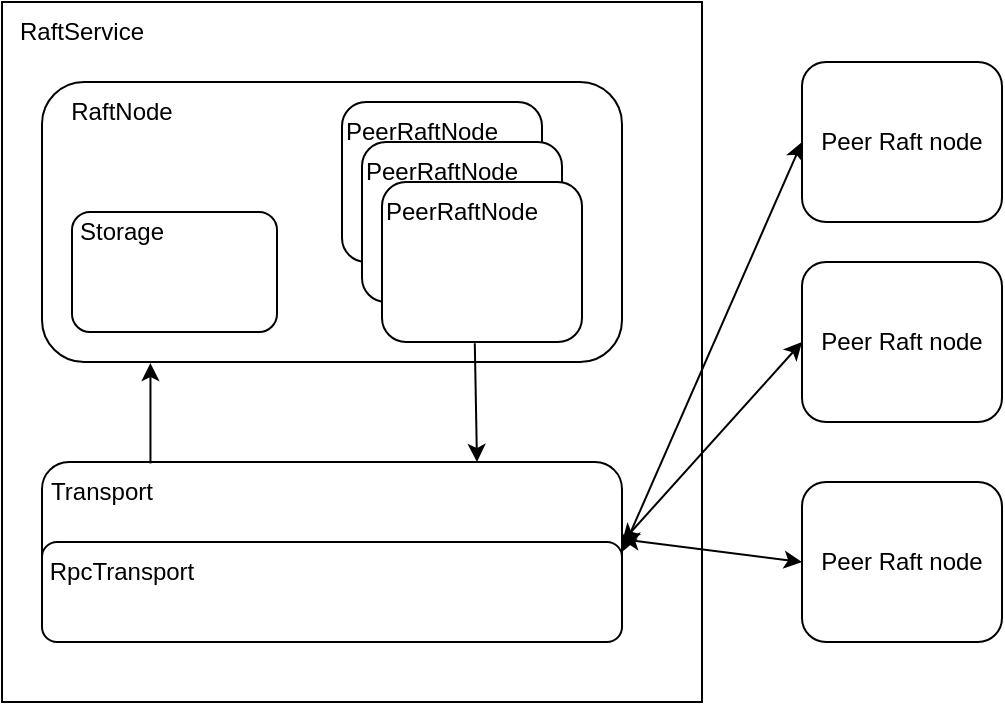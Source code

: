 <mxfile>
    <diagram id="DI05PJT4utNIcZRSkREs" name="arch">
        <mxGraphModel dx="1950" dy="1251" grid="1" gridSize="10" guides="1" tooltips="1" connect="1" arrows="1" fold="1" page="1" pageScale="1" pageWidth="827" pageHeight="1169" math="0" shadow="0">
            <root>
                <mxCell id="0"/>
                <mxCell id="1" parent="0"/>
                <mxCell id="18" value="" style="rounded=0;whiteSpace=wrap;html=1;" parent="1" vertex="1">
                    <mxGeometry x="60" y="240" width="350" height="350" as="geometry"/>
                </mxCell>
                <mxCell id="17" value="RaftService" style="text;html=1;strokeColor=none;fillColor=none;align=center;verticalAlign=middle;whiteSpace=wrap;rounded=0;" parent="1" vertex="1">
                    <mxGeometry x="60" y="240" width="80" height="30" as="geometry"/>
                </mxCell>
                <mxCell id="19" value="" style="rounded=1;whiteSpace=wrap;html=1;" parent="1" vertex="1">
                    <mxGeometry x="80" y="470" width="290" height="90" as="geometry"/>
                </mxCell>
                <mxCell id="20" value="Transport" style="text;html=1;strokeColor=none;fillColor=none;align=center;verticalAlign=middle;whiteSpace=wrap;rounded=0;" parent="1" vertex="1">
                    <mxGeometry x="70" y="470" width="80" height="30" as="geometry"/>
                </mxCell>
                <mxCell id="21" value="" style="rounded=1;whiteSpace=wrap;html=1;" parent="1" vertex="1">
                    <mxGeometry x="80" y="280" width="290" height="140" as="geometry"/>
                </mxCell>
                <mxCell id="22" value="RaftNode" style="text;html=1;strokeColor=none;fillColor=none;align=center;verticalAlign=middle;whiteSpace=wrap;rounded=0;" parent="1" vertex="1">
                    <mxGeometry x="80" y="280" width="80" height="30" as="geometry"/>
                </mxCell>
                <mxCell id="24" value="" style="rounded=1;whiteSpace=wrap;html=1;" parent="1" vertex="1">
                    <mxGeometry x="230" y="290" width="100" height="80" as="geometry"/>
                </mxCell>
                <mxCell id="25" value="" style="rounded=1;whiteSpace=wrap;html=1;" parent="1" vertex="1">
                    <mxGeometry x="240" y="310" width="100" height="80" as="geometry"/>
                </mxCell>
                <mxCell id="26" value="" style="rounded=1;whiteSpace=wrap;html=1;" parent="1" vertex="1">
                    <mxGeometry x="250" y="330" width="100" height="80" as="geometry"/>
                </mxCell>
                <mxCell id="27" value="" style="rounded=1;whiteSpace=wrap;html=1;" parent="1" vertex="1">
                    <mxGeometry x="95" y="345" width="102.5" height="60" as="geometry"/>
                </mxCell>
                <mxCell id="28" value="Storage" style="text;html=1;strokeColor=none;fillColor=none;align=center;verticalAlign=middle;whiteSpace=wrap;rounded=0;" parent="1" vertex="1">
                    <mxGeometry x="80" y="340" width="80" height="30" as="geometry"/>
                </mxCell>
                <mxCell id="31" value="" style="rounded=1;whiteSpace=wrap;html=1;" parent="1" vertex="1">
                    <mxGeometry x="80" y="510" width="290" height="50" as="geometry"/>
                </mxCell>
                <mxCell id="32" value="RpcTransport" style="text;html=1;strokeColor=none;fillColor=none;align=center;verticalAlign=middle;whiteSpace=wrap;rounded=0;" parent="1" vertex="1">
                    <mxGeometry x="80" y="510" width="80" height="30" as="geometry"/>
                </mxCell>
                <mxCell id="33" value="PeerRaftNode" style="text;html=1;strokeColor=none;fillColor=none;align=center;verticalAlign=middle;whiteSpace=wrap;rounded=0;" parent="1" vertex="1">
                    <mxGeometry x="250" y="330" width="80" height="30" as="geometry"/>
                </mxCell>
                <mxCell id="34" value="PeerRaftNode" style="text;html=1;strokeColor=none;fillColor=none;align=center;verticalAlign=middle;whiteSpace=wrap;rounded=0;" parent="1" vertex="1">
                    <mxGeometry x="240" y="310" width="80" height="30" as="geometry"/>
                </mxCell>
                <mxCell id="35" value="PeerRaftNode" style="text;html=1;strokeColor=none;fillColor=none;align=center;verticalAlign=middle;whiteSpace=wrap;rounded=0;" parent="1" vertex="1">
                    <mxGeometry x="230" y="290" width="80" height="30" as="geometry"/>
                </mxCell>
                <mxCell id="36" value="Peer Raft node" style="rounded=1;whiteSpace=wrap;html=1;" parent="1" vertex="1">
                    <mxGeometry x="460" y="270" width="100" height="80" as="geometry"/>
                </mxCell>
                <mxCell id="37" value="Peer Raft node" style="rounded=1;whiteSpace=wrap;html=1;" parent="1" vertex="1">
                    <mxGeometry x="460" y="370" width="100" height="80" as="geometry"/>
                </mxCell>
                <mxCell id="38" value="Peer Raft node" style="rounded=1;whiteSpace=wrap;html=1;" parent="1" vertex="1">
                    <mxGeometry x="460" y="480" width="100" height="80" as="geometry"/>
                </mxCell>
                <mxCell id="42" value="" style="endArrow=classic;html=1;exitX=0.187;exitY=0.008;exitDx=0;exitDy=0;exitPerimeter=0;entryX=0.187;entryY=1.004;entryDx=0;entryDy=0;entryPerimeter=0;" parent="1" source="19" target="21" edge="1">
                    <mxGeometry width="50" height="50" relative="1" as="geometry">
                        <mxPoint x="520" y="470" as="sourcePoint"/>
                        <mxPoint x="570" y="420" as="targetPoint"/>
                    </mxGeometry>
                </mxCell>
                <mxCell id="43" value="" style="endArrow=classic;html=1;exitX=0.464;exitY=1.008;exitDx=0;exitDy=0;exitPerimeter=0;entryX=0.75;entryY=0;entryDx=0;entryDy=0;" parent="1" source="26" target="19" edge="1">
                    <mxGeometry width="50" height="50" relative="1" as="geometry">
                        <mxPoint x="430" y="430.16" as="sourcePoint"/>
                        <mxPoint x="430" y="380.0" as="targetPoint"/>
                    </mxGeometry>
                </mxCell>
                <mxCell id="46" value="" style="endArrow=classic;startArrow=classic;html=1;exitX=1;exitY=0.5;exitDx=0;exitDy=0;entryX=0;entryY=0.5;entryDx=0;entryDy=0;" parent="1" source="19" target="36" edge="1">
                    <mxGeometry width="50" height="50" relative="1" as="geometry">
                        <mxPoint x="520" y="470" as="sourcePoint"/>
                        <mxPoint x="570" y="420" as="targetPoint"/>
                    </mxGeometry>
                </mxCell>
                <mxCell id="47" value="" style="endArrow=classic;startArrow=classic;html=1;exitX=1;exitY=0;exitDx=0;exitDy=0;entryX=0;entryY=0.5;entryDx=0;entryDy=0;" parent="1" source="31" target="37" edge="1">
                    <mxGeometry width="50" height="50" relative="1" as="geometry">
                        <mxPoint x="380" y="525" as="sourcePoint"/>
                        <mxPoint x="500" y="310" as="targetPoint"/>
                    </mxGeometry>
                </mxCell>
                <mxCell id="48" value="" style="endArrow=classic;startArrow=classic;html=1;exitX=0.999;exitY=0.429;exitDx=0;exitDy=0;entryX=0;entryY=0.5;entryDx=0;entryDy=0;exitPerimeter=0;" parent="1" source="19" target="38" edge="1">
                    <mxGeometry width="50" height="50" relative="1" as="geometry">
                        <mxPoint x="380" y="520" as="sourcePoint"/>
                        <mxPoint x="500" y="410" as="targetPoint"/>
                    </mxGeometry>
                </mxCell>
            </root>
        </mxGraphModel>
    </diagram>
    <diagram id="v3WyA8fL-srq4mXShK9O" name="Page-2">
        <mxGraphModel dx="1950" dy="1251" grid="1" gridSize="10" guides="1" tooltips="1" connect="1" arrows="1" fold="1" page="1" pageScale="1" pageWidth="850" pageHeight="1100" math="0" shadow="0">
            <root>
                <mxCell id="0"/>
                <mxCell id="1" parent="0"/>
                <mxCell id="6oJ-Xavf5AkGCUHt1Exh-4" value="" style="rounded=1;whiteSpace=wrap;html=1;" vertex="1" parent="1">
                    <mxGeometry x="520" y="480" width="210" height="210" as="geometry"/>
                </mxCell>
                <mxCell id="6oJ-Xavf5AkGCUHt1Exh-1" value="" style="rounded=1;whiteSpace=wrap;html=1;" vertex="1" parent="1">
                    <mxGeometry x="220" y="480" width="210" height="210" as="geometry"/>
                </mxCell>
                <mxCell id="6oJ-Xavf5AkGCUHt1Exh-2" value="" style="rounded=1;whiteSpace=wrap;html=1;" vertex="1" parent="1">
                    <mxGeometry x="360" y="525" width="210" height="120" as="geometry"/>
                </mxCell>
            </root>
        </mxGraphModel>
    </diagram>
</mxfile>